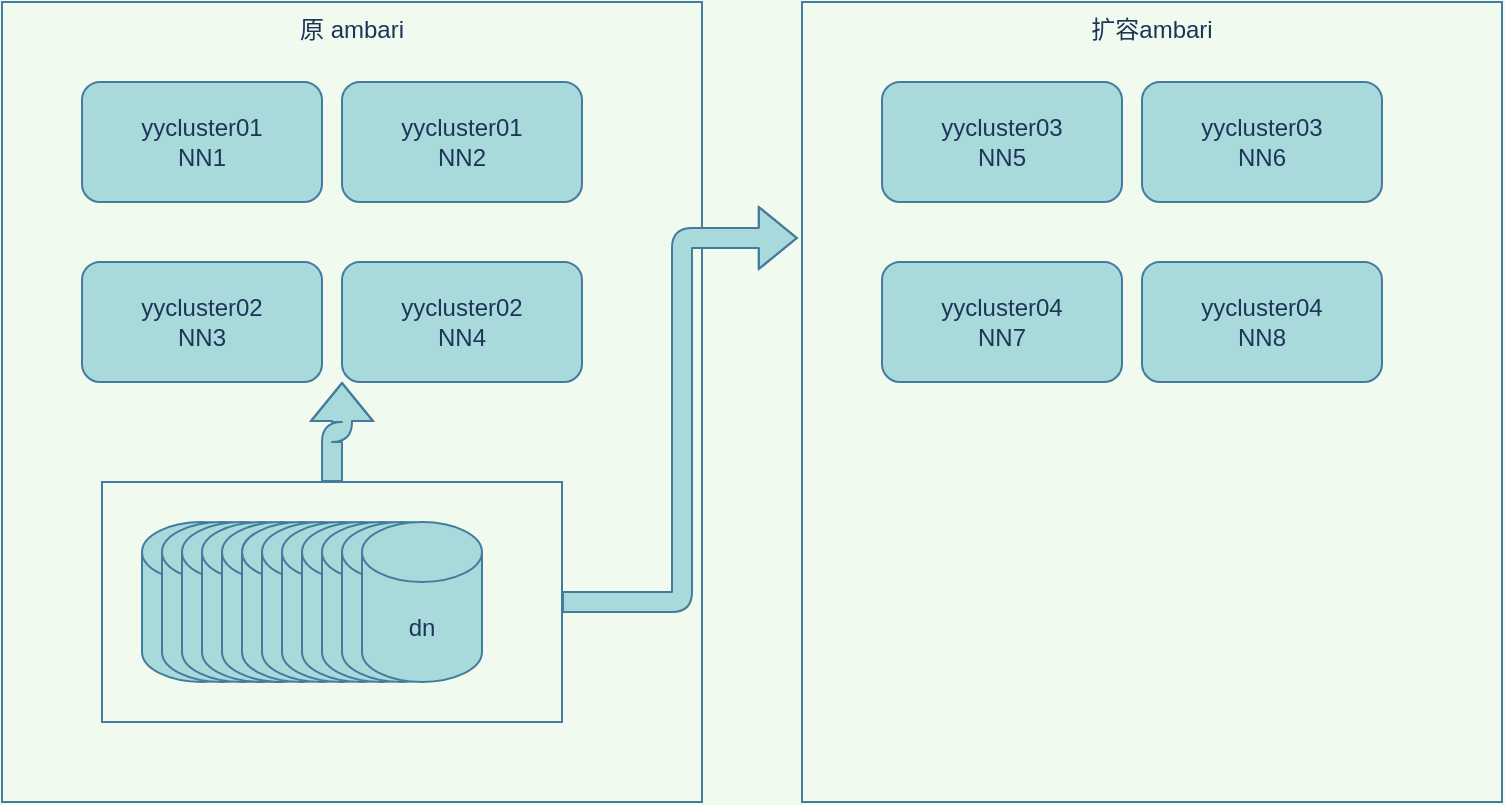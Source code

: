 <mxfile version="14.9.0" type="github">
  <diagram id="SwGezGl8ZoST3qa25Tps" name="Page-1">
    <mxGraphModel dx="1422" dy="762" grid="1" gridSize="10" guides="1" tooltips="1" connect="1" arrows="1" fold="1" page="1" pageScale="1" pageWidth="827" pageHeight="1169" background="#F1FAEE" math="0" shadow="0">
      <root>
        <mxCell id="0" />
        <mxCell id="1" parent="0" />
        <mxCell id="wGXwqrmeOp-Mi2ZWLz1i-51" value="扩容ambari" style="rounded=0;whiteSpace=wrap;html=1;fillColor=none;horizontal=1;align=center;verticalAlign=top;strokeColor=#457B9D;fontColor=#1D3557;" vertex="1" parent="1">
          <mxGeometry x="440" y="60" width="350" height="400" as="geometry" />
        </mxCell>
        <mxCell id="wGXwqrmeOp-Mi2ZWLz1i-10" value="原 ambari" style="rounded=0;whiteSpace=wrap;html=1;fillColor=none;horizontal=1;align=center;verticalAlign=top;strokeColor=#457B9D;fontColor=#1D3557;" vertex="1" parent="1">
          <mxGeometry x="40" y="60" width="350" height="400" as="geometry" />
        </mxCell>
        <mxCell id="wGXwqrmeOp-Mi2ZWLz1i-1" value="yycluster01&lt;br&gt;NN1" style="rounded=1;whiteSpace=wrap;html=1;fillColor=#A8DADC;strokeColor=#457B9D;fontColor=#1D3557;" vertex="1" parent="1">
          <mxGeometry x="80" y="100" width="120" height="60" as="geometry" />
        </mxCell>
        <mxCell id="wGXwqrmeOp-Mi2ZWLz1i-8" value="yycluster01&lt;br&gt;NN2" style="rounded=1;whiteSpace=wrap;html=1;fillColor=#A8DADC;strokeColor=#457B9D;fontColor=#1D3557;" vertex="1" parent="1">
          <mxGeometry x="210" y="100" width="120" height="60" as="geometry" />
        </mxCell>
        <mxCell id="wGXwqrmeOp-Mi2ZWLz1i-11" value="yycluster02&lt;br&gt;NN3" style="rounded=1;whiteSpace=wrap;html=1;fillColor=#A8DADC;strokeColor=#457B9D;fontColor=#1D3557;" vertex="1" parent="1">
          <mxGeometry x="80" y="190" width="120" height="60" as="geometry" />
        </mxCell>
        <mxCell id="wGXwqrmeOp-Mi2ZWLz1i-12" value="yycluster02&lt;br&gt;NN4" style="rounded=1;whiteSpace=wrap;html=1;fillColor=#A8DADC;strokeColor=#457B9D;fontColor=#1D3557;" vertex="1" parent="1">
          <mxGeometry x="210" y="190" width="120" height="60" as="geometry" />
        </mxCell>
        <mxCell id="wGXwqrmeOp-Mi2ZWLz1i-39" value="dn" style="shape=cylinder3;whiteSpace=wrap;html=1;boundedLbl=1;backgroundOutline=1;size=15;align=center;horizontal=1;fillColor=#A8DADC;strokeColor=#457B9D;fontColor=#1D3557;" vertex="1" parent="1">
          <mxGeometry x="110" y="320" width="60" height="80" as="geometry" />
        </mxCell>
        <mxCell id="wGXwqrmeOp-Mi2ZWLz1i-40" value="dn" style="shape=cylinder3;whiteSpace=wrap;html=1;boundedLbl=1;backgroundOutline=1;size=15;align=center;horizontal=1;fillColor=#A8DADC;strokeColor=#457B9D;fontColor=#1D3557;" vertex="1" parent="1">
          <mxGeometry x="120" y="320" width="60" height="80" as="geometry" />
        </mxCell>
        <mxCell id="wGXwqrmeOp-Mi2ZWLz1i-41" value="dn" style="shape=cylinder3;whiteSpace=wrap;html=1;boundedLbl=1;backgroundOutline=1;size=15;align=center;horizontal=1;fillColor=#A8DADC;strokeColor=#457B9D;fontColor=#1D3557;" vertex="1" parent="1">
          <mxGeometry x="130" y="320" width="60" height="80" as="geometry" />
        </mxCell>
        <mxCell id="wGXwqrmeOp-Mi2ZWLz1i-42" value="dn" style="shape=cylinder3;whiteSpace=wrap;html=1;boundedLbl=1;backgroundOutline=1;size=15;align=center;horizontal=1;fillColor=#A8DADC;strokeColor=#457B9D;fontColor=#1D3557;" vertex="1" parent="1">
          <mxGeometry x="140" y="320" width="60" height="80" as="geometry" />
        </mxCell>
        <mxCell id="wGXwqrmeOp-Mi2ZWLz1i-43" value="dn" style="shape=cylinder3;whiteSpace=wrap;html=1;boundedLbl=1;backgroundOutline=1;size=15;align=center;horizontal=1;fillColor=#A8DADC;strokeColor=#457B9D;fontColor=#1D3557;" vertex="1" parent="1">
          <mxGeometry x="150" y="320" width="60" height="80" as="geometry" />
        </mxCell>
        <mxCell id="wGXwqrmeOp-Mi2ZWLz1i-44" value="dn" style="shape=cylinder3;whiteSpace=wrap;html=1;boundedLbl=1;backgroundOutline=1;size=15;align=center;horizontal=1;fillColor=#A8DADC;strokeColor=#457B9D;fontColor=#1D3557;" vertex="1" parent="1">
          <mxGeometry x="160" y="320" width="60" height="80" as="geometry" />
        </mxCell>
        <mxCell id="wGXwqrmeOp-Mi2ZWLz1i-45" value="dn" style="shape=cylinder3;whiteSpace=wrap;html=1;boundedLbl=1;backgroundOutline=1;size=15;align=center;horizontal=1;fillColor=#A8DADC;strokeColor=#457B9D;fontColor=#1D3557;" vertex="1" parent="1">
          <mxGeometry x="170" y="320" width="60" height="80" as="geometry" />
        </mxCell>
        <mxCell id="wGXwqrmeOp-Mi2ZWLz1i-46" value="dn" style="shape=cylinder3;whiteSpace=wrap;html=1;boundedLbl=1;backgroundOutline=1;size=15;align=center;horizontal=1;fillColor=#A8DADC;strokeColor=#457B9D;fontColor=#1D3557;" vertex="1" parent="1">
          <mxGeometry x="180" y="320" width="60" height="80" as="geometry" />
        </mxCell>
        <mxCell id="wGXwqrmeOp-Mi2ZWLz1i-47" value="dn" style="shape=cylinder3;whiteSpace=wrap;html=1;boundedLbl=1;backgroundOutline=1;size=15;align=center;horizontal=1;fillColor=#A8DADC;strokeColor=#457B9D;fontColor=#1D3557;" vertex="1" parent="1">
          <mxGeometry x="190" y="320" width="60" height="80" as="geometry" />
        </mxCell>
        <mxCell id="wGXwqrmeOp-Mi2ZWLz1i-48" value="dn" style="shape=cylinder3;whiteSpace=wrap;html=1;boundedLbl=1;backgroundOutline=1;size=15;align=center;horizontal=1;fillColor=#A8DADC;strokeColor=#457B9D;fontColor=#1D3557;" vertex="1" parent="1">
          <mxGeometry x="200" y="320" width="60" height="80" as="geometry" />
        </mxCell>
        <mxCell id="wGXwqrmeOp-Mi2ZWLz1i-49" value="dn" style="shape=cylinder3;whiteSpace=wrap;html=1;boundedLbl=1;backgroundOutline=1;size=15;align=center;horizontal=1;fillColor=#A8DADC;strokeColor=#457B9D;fontColor=#1D3557;" vertex="1" parent="1">
          <mxGeometry x="210" y="320" width="60" height="80" as="geometry" />
        </mxCell>
        <mxCell id="wGXwqrmeOp-Mi2ZWLz1i-50" value="dn" style="shape=cylinder3;whiteSpace=wrap;html=1;boundedLbl=1;backgroundOutline=1;size=15;align=center;horizontal=1;fillColor=#A8DADC;strokeColor=#457B9D;fontColor=#1D3557;" vertex="1" parent="1">
          <mxGeometry x="220" y="320" width="60" height="80" as="geometry" />
        </mxCell>
        <mxCell id="wGXwqrmeOp-Mi2ZWLz1i-52" value="yycluster03&lt;br&gt;NN5" style="rounded=1;whiteSpace=wrap;html=1;fillColor=#A8DADC;strokeColor=#457B9D;fontColor=#1D3557;" vertex="1" parent="1">
          <mxGeometry x="480" y="100" width="120" height="60" as="geometry" />
        </mxCell>
        <mxCell id="wGXwqrmeOp-Mi2ZWLz1i-53" value="yycluster03&lt;br&gt;NN6" style="rounded=1;whiteSpace=wrap;html=1;fillColor=#A8DADC;strokeColor=#457B9D;fontColor=#1D3557;" vertex="1" parent="1">
          <mxGeometry x="610" y="100" width="120" height="60" as="geometry" />
        </mxCell>
        <mxCell id="wGXwqrmeOp-Mi2ZWLz1i-54" value="yycluster04&lt;br&gt;NN7" style="rounded=1;whiteSpace=wrap;html=1;fillColor=#A8DADC;strokeColor=#457B9D;fontColor=#1D3557;" vertex="1" parent="1">
          <mxGeometry x="480" y="190" width="120" height="60" as="geometry" />
        </mxCell>
        <mxCell id="wGXwqrmeOp-Mi2ZWLz1i-55" value="yycluster04&lt;br&gt;NN8" style="rounded=1;whiteSpace=wrap;html=1;fillColor=#A8DADC;strokeColor=#457B9D;fontColor=#1D3557;" vertex="1" parent="1">
          <mxGeometry x="610" y="190" width="120" height="60" as="geometry" />
        </mxCell>
        <mxCell id="wGXwqrmeOp-Mi2ZWLz1i-70" style="edgeStyle=orthogonalEdgeStyle;curved=0;rounded=1;sketch=0;orthogonalLoop=1;jettySize=auto;html=1;exitX=0.5;exitY=0;exitDx=0;exitDy=0;entryX=0;entryY=1;entryDx=0;entryDy=0;fontColor=#1D3557;strokeColor=#457B9D;fillColor=#A8DADC;shape=flexArrow;" edge="1" parent="1" source="wGXwqrmeOp-Mi2ZWLz1i-68" target="wGXwqrmeOp-Mi2ZWLz1i-12">
          <mxGeometry relative="1" as="geometry" />
        </mxCell>
        <mxCell id="wGXwqrmeOp-Mi2ZWLz1i-71" style="edgeStyle=orthogonalEdgeStyle;shape=flexArrow;curved=0;rounded=1;sketch=0;orthogonalLoop=1;jettySize=auto;html=1;entryX=-0.006;entryY=0.295;entryDx=0;entryDy=0;entryPerimeter=0;fontColor=#1D3557;strokeColor=#457B9D;fillColor=#A8DADC;" edge="1" parent="1" source="wGXwqrmeOp-Mi2ZWLz1i-68" target="wGXwqrmeOp-Mi2ZWLz1i-51">
          <mxGeometry relative="1" as="geometry" />
        </mxCell>
        <mxCell id="wGXwqrmeOp-Mi2ZWLz1i-68" value="" style="rounded=0;whiteSpace=wrap;html=1;sketch=0;fontColor=#1D3557;strokeColor=#457B9D;fillColor=none;" vertex="1" parent="1">
          <mxGeometry x="90" y="300" width="230" height="120" as="geometry" />
        </mxCell>
      </root>
    </mxGraphModel>
  </diagram>
</mxfile>
